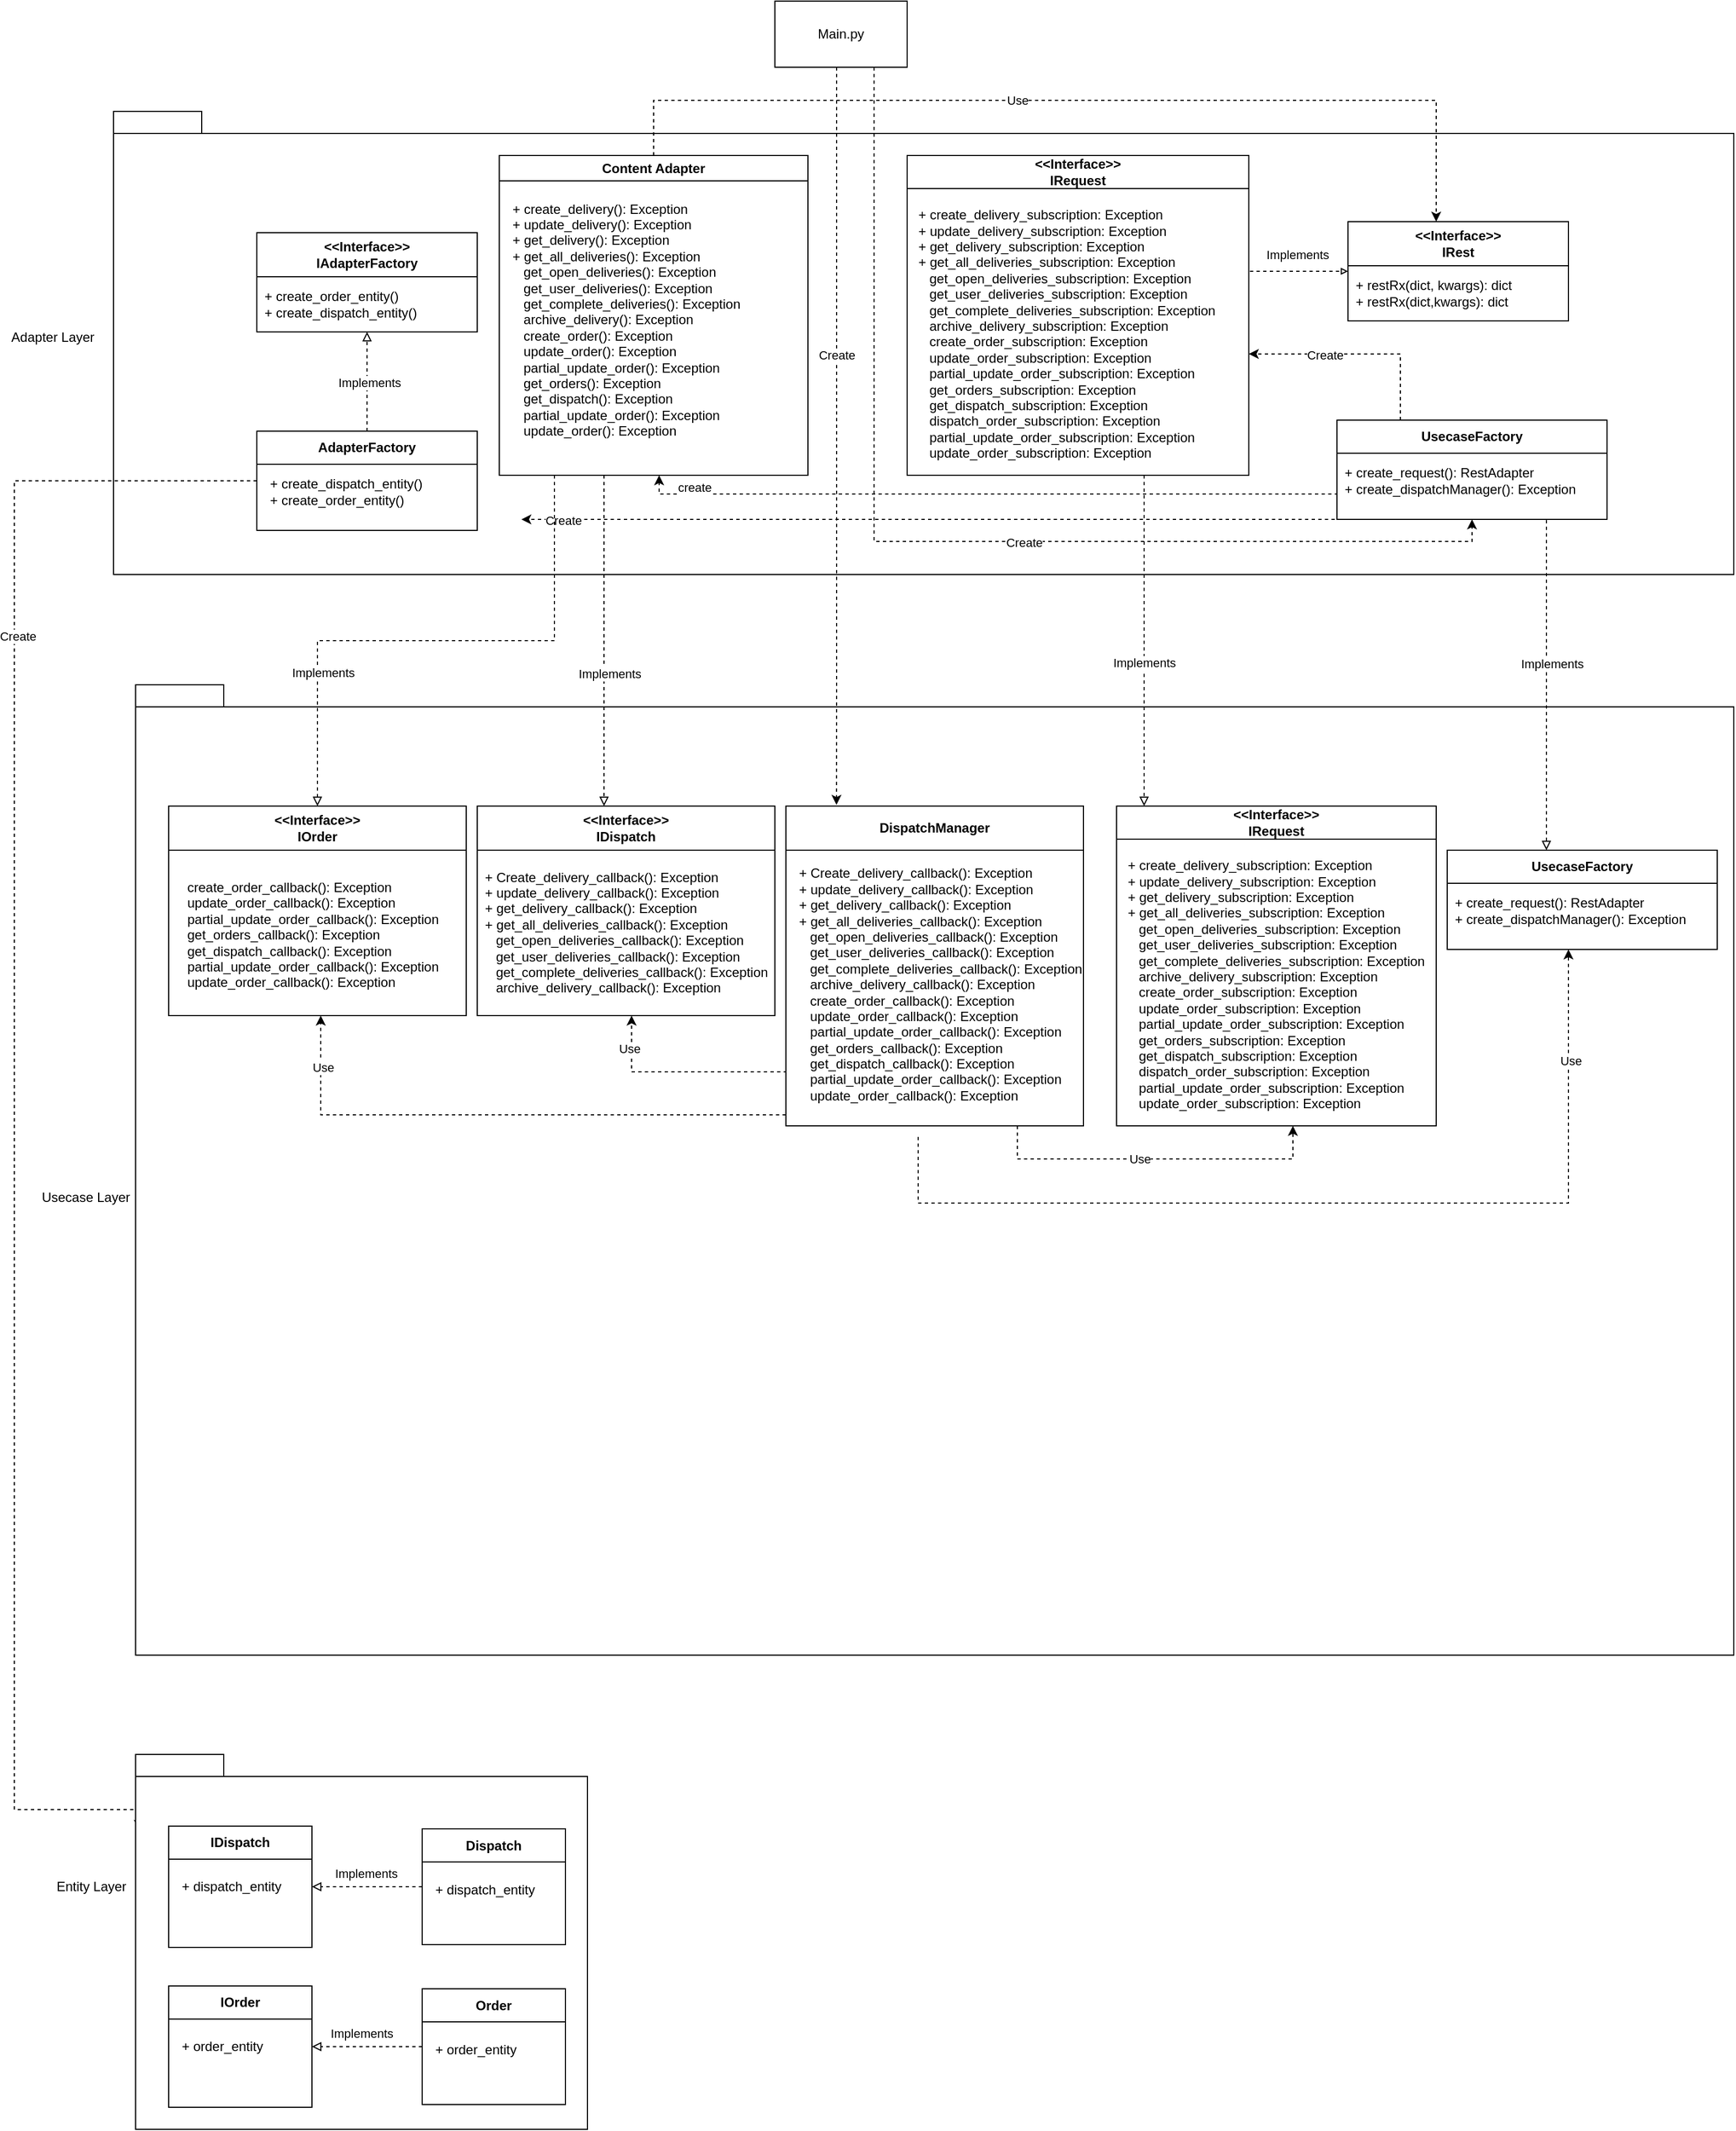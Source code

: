 <mxfile version="24.7.5">
  <diagram name="Page-1" id="4KZJ9ozn9lXyR2gkDZFs">
    <mxGraphModel dx="794" dy="386" grid="1" gridSize="10" guides="1" tooltips="1" connect="1" arrows="1" fold="1" page="1" pageScale="1" pageWidth="850" pageHeight="1100" math="0" shadow="0">
      <root>
        <mxCell id="0" />
        <mxCell id="1" parent="0" />
        <mxCell id="9xcHes1UZk4AMDX8wHXI-2" value="Main.py" style="rounded=0;whiteSpace=wrap;html=1;" parent="1" vertex="1">
          <mxGeometry x="720" y="20" width="120" height="60" as="geometry" />
        </mxCell>
        <mxCell id="9xcHes1UZk4AMDX8wHXI-4" value="" style="rounded=0;whiteSpace=wrap;html=1;" parent="1" vertex="1">
          <mxGeometry x="120" y="140" width="1470" height="400" as="geometry" />
        </mxCell>
        <mxCell id="9xcHes1UZk4AMDX8wHXI-5" value="" style="rounded=0;whiteSpace=wrap;html=1;" parent="1" vertex="1">
          <mxGeometry x="120" y="120" width="80" height="20" as="geometry" />
        </mxCell>
        <mxCell id="9xcHes1UZk4AMDX8wHXI-7" value="Adapter Layer" style="text;html=1;align=center;verticalAlign=middle;whiteSpace=wrap;rounded=0;" parent="1" vertex="1">
          <mxGeometry x="20" y="310" width="90" height="30" as="geometry" />
        </mxCell>
        <mxCell id="9xcHes1UZk4AMDX8wHXI-29" style="edgeStyle=orthogonalEdgeStyle;rounded=0;orthogonalLoop=1;jettySize=auto;html=1;strokeColor=none;" parent="1" source="9xcHes1UZk4AMDX8wHXI-8" target="9xcHes1UZk4AMDX8wHXI-4" edge="1">
          <mxGeometry relative="1" as="geometry" />
        </mxCell>
        <mxCell id="9xcHes1UZk4AMDX8wHXI-8" value="Content Adapter" style="swimlane;whiteSpace=wrap;html=1;" parent="1" vertex="1">
          <mxGeometry x="470" y="160" width="280" height="290" as="geometry">
            <mxRectangle x="420" y="170" width="130" height="30" as="alternateBounds" />
          </mxGeometry>
        </mxCell>
        <mxCell id="9xcHes1UZk4AMDX8wHXI-9" value="&lt;div align=&quot;left&quot;&gt;+ create_delivery(): Exception&lt;/div&gt;&lt;div align=&quot;left&quot;&gt;+ update_delivery(): Exception&lt;div align=&quot;left&quot;&gt;+ get_delivery(): Exception&lt;/div&gt;&lt;div align=&quot;left&quot;&gt;+ get_all_deliveries(): Exception&lt;/div&gt;&lt;/div&gt;&lt;div align=&quot;left&quot;&gt;&amp;nbsp;&amp;nbsp; get_open_deliveries(): Exception&lt;/div&gt;&lt;div align=&quot;left&quot;&gt;&amp;nbsp;&amp;nbsp; get_user_deliveries(): Exception&lt;/div&gt;&lt;div align=&quot;left&quot;&gt;&amp;nbsp;&amp;nbsp; get_complete_deliveries(): Exception&lt;/div&gt;&lt;div align=&quot;left&quot;&gt;&amp;nbsp;&amp;nbsp; archive_delivery(): Exception&lt;/div&gt;&lt;div align=&quot;left&quot;&gt;&amp;nbsp;&amp;nbsp; create_order(): Exception&lt;/div&gt;&lt;div align=&quot;left&quot;&gt;&amp;nbsp;&amp;nbsp; update_order(): Exception&lt;/div&gt;&lt;div align=&quot;left&quot;&gt;&amp;nbsp;&amp;nbsp; partial_update_order(): Exception&lt;/div&gt;&lt;div align=&quot;left&quot;&gt;&amp;nbsp;&amp;nbsp; get_orders(): Exception&lt;/div&gt;&lt;div align=&quot;left&quot;&gt;&amp;nbsp;&amp;nbsp; get_dispatch(): Exception&lt;/div&gt;&lt;div align=&quot;left&quot;&gt;&amp;nbsp;&amp;nbsp; partial_update_order(): Exception&lt;/div&gt;&lt;div align=&quot;left&quot;&gt;&amp;nbsp;&amp;nbsp; update_order(): Exception&lt;br&gt;&lt;/div&gt;&lt;div align=&quot;left&quot;&gt;&lt;br&gt;&lt;/div&gt;&lt;div align=&quot;left&quot;&gt;&lt;br&gt;&lt;/div&gt;&lt;div align=&quot;left&quot;&gt;&lt;br&gt;&lt;/div&gt;&lt;div align=&quot;left&quot;&gt;&lt;br&gt;&lt;/div&gt;&lt;div align=&quot;left&quot;&gt;&lt;br&gt;&lt;/div&gt;" style="text;html=1;align=left;verticalAlign=middle;whiteSpace=wrap;rounded=0;" parent="9xcHes1UZk4AMDX8wHXI-8" vertex="1">
          <mxGeometry x="10" y="80" width="270" height="210" as="geometry" />
        </mxCell>
        <mxCell id="9xcHes1UZk4AMDX8wHXI-205" style="edgeStyle=orthogonalEdgeStyle;rounded=0;orthogonalLoop=1;jettySize=auto;html=1;entryX=0;entryY=0.5;entryDx=0;entryDy=0;dashed=1;endArrow=block;endFill=0;endSize=4;startSize=0;" parent="1" target="9xcHes1UZk4AMDX8wHXI-19" edge="1">
          <mxGeometry relative="1" as="geometry">
            <mxPoint x="1150" y="270" as="sourcePoint" />
            <Array as="points">
              <mxPoint x="1170" y="265" />
              <mxPoint x="1170" y="265" />
            </Array>
          </mxGeometry>
        </mxCell>
        <mxCell id="9xcHes1UZk4AMDX8wHXI-209" value="Implements" style="edgeLabel;html=1;align=center;verticalAlign=middle;resizable=0;points=[];" parent="9xcHes1UZk4AMDX8wHXI-205" vertex="1" connectable="0">
          <mxGeometry x="-0.362" relative="1" as="geometry">
            <mxPoint x="18" y="-15" as="offset" />
          </mxGeometry>
        </mxCell>
        <mxCell id="9xcHes1UZk4AMDX8wHXI-16" value="&lt;div&gt;&amp;lt;&amp;lt;Interface&amp;gt;&amp;gt;&lt;/div&gt;&lt;div&gt;IRequest&lt;br&gt;&lt;/div&gt;" style="swimlane;whiteSpace=wrap;html=1;startSize=30;" parent="1" vertex="1">
          <mxGeometry x="840" y="160" width="310" height="290" as="geometry" />
        </mxCell>
        <mxCell id="9xcHes1UZk4AMDX8wHXI-17" value="&lt;div align=&quot;left&quot;&gt;+ create_delivery_subscription: Exception&lt;/div&gt;&lt;div align=&quot;left&quot;&gt;+ update_delivery_subscription: Exception&lt;/div&gt;&lt;div align=&quot;left&quot;&gt;&lt;div align=&quot;left&quot;&gt;+ get_delivery_subscription: Exception&lt;/div&gt;&lt;div align=&quot;left&quot;&gt;&lt;div align=&quot;left&quot;&gt;+ get_all_deliveries_subscription: Exception&lt;/div&gt;&lt;/div&gt;&lt;/div&gt;&lt;div align=&quot;left&quot;&gt;&amp;nbsp;&amp;nbsp; get_open_deliveries_subscription: Exception&lt;/div&gt;&lt;div align=&quot;left&quot;&gt;&amp;nbsp;&amp;nbsp; get_user_deliveries_subscription: Exception&lt;/div&gt;&lt;div align=&quot;left&quot;&gt;&amp;nbsp;&amp;nbsp; get_complete_deliveries_subscription: Exception&lt;/div&gt;&lt;div align=&quot;left&quot;&gt;&amp;nbsp;&amp;nbsp; archive_delivery_subscription: Exception&lt;/div&gt;&lt;div align=&quot;left&quot;&gt;&amp;nbsp;&amp;nbsp; create_order_subscription: Exception&lt;/div&gt;&lt;div align=&quot;left&quot;&gt;&amp;nbsp;&amp;nbsp; update_order_subscription: Exception&lt;/div&gt;&lt;div align=&quot;left&quot;&gt;&amp;nbsp;&amp;nbsp; partial_update_order_subscription: Exception&lt;/div&gt;&lt;div align=&quot;left&quot;&gt;&amp;nbsp;&amp;nbsp; get_orders_subscription: Exception&lt;/div&gt;&lt;div align=&quot;left&quot;&gt;&amp;nbsp;&amp;nbsp; get_dispatch_subscription: Exception&lt;/div&gt;&lt;div align=&quot;left&quot;&gt;&amp;nbsp;&amp;nbsp; dispatch_order_subscription: Exception&lt;/div&gt;&lt;div align=&quot;left&quot;&gt;&amp;nbsp;&amp;nbsp; partial_update_order_subscription: Exception&lt;/div&gt;&lt;div align=&quot;left&quot;&gt;&amp;nbsp;&amp;nbsp; update_order_subscription: Exception&lt;br&gt;&lt;/div&gt;&lt;div align=&quot;left&quot;&gt;&lt;br&gt;&lt;/div&gt;&lt;div align=&quot;left&quot;&gt;&lt;br&gt;&lt;/div&gt;&lt;div align=&quot;left&quot;&gt;&lt;br&gt;&lt;/div&gt;&lt;div align=&quot;left&quot;&gt;&lt;br&gt;&lt;/div&gt;&lt;div align=&quot;left&quot;&gt;&lt;br&gt;&lt;br&gt;&lt;/div&gt;" style="text;html=1;align=center;verticalAlign=middle;whiteSpace=wrap;rounded=0;" parent="9xcHes1UZk4AMDX8wHXI-16" vertex="1">
          <mxGeometry x="-20" y="190" width="330" height="30" as="geometry" />
        </mxCell>
        <mxCell id="9xcHes1UZk4AMDX8wHXI-19" value="&lt;div&gt;&amp;lt;&amp;lt;Interface&amp;gt;&amp;gt;&lt;/div&gt;&lt;div&gt;IRest&lt;br&gt;&lt;/div&gt;" style="swimlane;whiteSpace=wrap;html=1;startSize=40;" parent="1" vertex="1">
          <mxGeometry x="1240" y="220" width="200" height="90" as="geometry" />
        </mxCell>
        <mxCell id="9xcHes1UZk4AMDX8wHXI-22" value="&lt;div align=&quot;left&quot;&gt;+ restRx(dict, kwargs): dict&lt;/div&gt;&lt;div align=&quot;left&quot;&gt;+ restRx(dict,kwargs): dict&lt;br&gt;&lt;/div&gt;" style="text;html=1;align=left;verticalAlign=middle;whiteSpace=wrap;rounded=0;" parent="9xcHes1UZk4AMDX8wHXI-19" vertex="1">
          <mxGeometry x="5" y="50" width="180" height="30" as="geometry" />
        </mxCell>
        <mxCell id="9xcHes1UZk4AMDX8wHXI-30" style="edgeStyle=orthogonalEdgeStyle;rounded=0;orthogonalLoop=1;jettySize=auto;html=1;entryX=0.4;entryY=0;entryDx=0;entryDy=0;entryPerimeter=0;exitX=0.5;exitY=0;exitDx=0;exitDy=0;dashed=1;" parent="1" source="9xcHes1UZk4AMDX8wHXI-8" target="9xcHes1UZk4AMDX8wHXI-19" edge="1">
          <mxGeometry relative="1" as="geometry">
            <Array as="points">
              <mxPoint x="610" y="110" />
              <mxPoint x="1320" y="110" />
            </Array>
          </mxGeometry>
        </mxCell>
        <mxCell id="9xcHes1UZk4AMDX8wHXI-33" value="Use" style="edgeLabel;html=1;align=center;verticalAlign=middle;resizable=0;points=[];" parent="9xcHes1UZk4AMDX8wHXI-30" vertex="1" connectable="0">
          <mxGeometry x="0.067" y="2" relative="1" as="geometry">
            <mxPoint x="-84" y="2" as="offset" />
          </mxGeometry>
        </mxCell>
        <mxCell id="9xcHes1UZk4AMDX8wHXI-51" style="edgeStyle=orthogonalEdgeStyle;rounded=0;orthogonalLoop=1;jettySize=auto;html=1;dashed=1;" parent="1" target="9xcHes1UZk4AMDX8wHXI-9" edge="1">
          <mxGeometry relative="1" as="geometry">
            <mxPoint x="1230" y="460" as="sourcePoint" />
            <mxPoint x="560" y="450.26" as="targetPoint" />
            <Array as="points">
              <mxPoint x="1230" y="467" />
              <mxPoint x="615" y="467" />
            </Array>
          </mxGeometry>
        </mxCell>
        <mxCell id="9xcHes1UZk4AMDX8wHXI-53" value="create" style="edgeLabel;html=1;align=center;verticalAlign=middle;resizable=0;points=[];" parent="9xcHes1UZk4AMDX8wHXI-51" vertex="1" connectable="0">
          <mxGeometry x="0.846" y="-5" relative="1" as="geometry">
            <mxPoint y="-1" as="offset" />
          </mxGeometry>
        </mxCell>
        <mxCell id="9xcHes1UZk4AMDX8wHXI-55" style="edgeStyle=orthogonalEdgeStyle;rounded=0;orthogonalLoop=1;jettySize=auto;html=1;dashed=1;" parent="1" edge="1">
          <mxGeometry relative="1" as="geometry">
            <mxPoint x="1150" y="340" as="targetPoint" />
            <mxPoint x="1287.5" y="400" as="sourcePoint" />
            <Array as="points">
              <mxPoint x="1288" y="340" />
            </Array>
          </mxGeometry>
        </mxCell>
        <mxCell id="9xcHes1UZk4AMDX8wHXI-195" value="Create" style="edgeLabel;html=1;align=center;verticalAlign=middle;resizable=0;points=[];" parent="9xcHes1UZk4AMDX8wHXI-55" vertex="1" connectable="0">
          <mxGeometry x="0.304" y="1" relative="1" as="geometry">
            <mxPoint as="offset" />
          </mxGeometry>
        </mxCell>
        <mxCell id="9xcHes1UZk4AMDX8wHXI-37" value="&lt;div&gt;UsecaseFactory&lt;br&gt;&lt;/div&gt;" style="swimlane;whiteSpace=wrap;html=1;startSize=30;" parent="1" vertex="1">
          <mxGeometry x="1230" y="400" width="245" height="90" as="geometry" />
        </mxCell>
        <mxCell id="9xcHes1UZk4AMDX8wHXI-38" value="&lt;div align=&quot;left&quot;&gt;+ create_request(): RestAdapter&lt;br&gt;&lt;/div&gt;&lt;div align=&quot;left&quot;&gt;+ create_dispatchManager(): Exception&lt;br&gt;&lt;/div&gt;" style="text;html=1;align=left;verticalAlign=middle;whiteSpace=wrap;rounded=0;" parent="9xcHes1UZk4AMDX8wHXI-37" vertex="1">
          <mxGeometry x="5" y="40" width="225" height="30" as="geometry" />
        </mxCell>
        <mxCell id="9xcHes1UZk4AMDX8wHXI-43" value="&lt;div&gt;&amp;lt;&amp;lt;Interface&amp;gt;&amp;gt;&lt;/div&gt;&lt;div&gt;IAdapterFactory&lt;br&gt;&lt;/div&gt;" style="swimlane;whiteSpace=wrap;html=1;startSize=40;" parent="1" vertex="1">
          <mxGeometry x="250" y="230" width="200" height="90" as="geometry" />
        </mxCell>
        <mxCell id="9xcHes1UZk4AMDX8wHXI-44" value="&lt;div align=&quot;left&quot;&gt;+ create_order_entity()&lt;br&gt;&lt;/div&gt;&lt;div align=&quot;left&quot;&gt;+ create_dispatch_entity()&lt;br&gt;&lt;/div&gt;" style="text;html=1;align=left;verticalAlign=middle;whiteSpace=wrap;rounded=0;" parent="9xcHes1UZk4AMDX8wHXI-43" vertex="1">
          <mxGeometry x="5" y="50" width="180" height="30" as="geometry" />
        </mxCell>
        <mxCell id="9xcHes1UZk4AMDX8wHXI-47" style="edgeStyle=orthogonalEdgeStyle;rounded=0;orthogonalLoop=1;jettySize=auto;html=1;entryX=0.5;entryY=1;entryDx=0;entryDy=0;dashed=1;endArrow=block;endFill=0;" parent="1" source="9xcHes1UZk4AMDX8wHXI-45" target="9xcHes1UZk4AMDX8wHXI-43" edge="1">
          <mxGeometry relative="1" as="geometry" />
        </mxCell>
        <mxCell id="9xcHes1UZk4AMDX8wHXI-48" value="Implements" style="edgeLabel;html=1;align=center;verticalAlign=middle;resizable=0;points=[];" parent="9xcHes1UZk4AMDX8wHXI-47" vertex="1" connectable="0">
          <mxGeometry x="-0.007" y="-2" relative="1" as="geometry">
            <mxPoint as="offset" />
          </mxGeometry>
        </mxCell>
        <mxCell id="-PNvxuVEAzfp6yEy6_G5-59" style="edgeStyle=orthogonalEdgeStyle;rounded=0;orthogonalLoop=1;jettySize=auto;html=1;entryX=0.007;entryY=0.151;entryDx=0;entryDy=0;entryPerimeter=0;dashed=1;" parent="1" source="9xcHes1UZk4AMDX8wHXI-45" target="9xcHes1UZk4AMDX8wHXI-166" edge="1">
          <mxGeometry relative="1" as="geometry">
            <mxPoint x="50" y="1662.857" as="targetPoint" />
            <Array as="points">
              <mxPoint x="30" y="455" />
              <mxPoint x="30" y="1660" />
            </Array>
          </mxGeometry>
        </mxCell>
        <mxCell id="-PNvxuVEAzfp6yEy6_G5-60" value="Create" style="edgeLabel;html=1;align=center;verticalAlign=middle;resizable=0;points=[];" parent="-PNvxuVEAzfp6yEy6_G5-59" vertex="1" connectable="0">
          <mxGeometry x="-0.536" y="3" relative="1" as="geometry">
            <mxPoint as="offset" />
          </mxGeometry>
        </mxCell>
        <mxCell id="9xcHes1UZk4AMDX8wHXI-45" value="&lt;div&gt;AdapterFactory&lt;br&gt;&lt;/div&gt;" style="swimlane;whiteSpace=wrap;html=1;startSize=30;" parent="1" vertex="1">
          <mxGeometry x="250" y="410" width="200" height="90" as="geometry" />
        </mxCell>
        <mxCell id="9xcHes1UZk4AMDX8wHXI-46" value="&lt;div align=&quot;left&quot;&gt;+ create_dispatch_entity()&lt;/div&gt;&lt;div align=&quot;left&quot;&gt;+ create_order_entity()&lt;br&gt;&lt;/div&gt;" style="text;html=1;align=left;verticalAlign=middle;whiteSpace=wrap;rounded=0;" parent="9xcHes1UZk4AMDX8wHXI-45" vertex="1">
          <mxGeometry x="10" y="40" width="180" height="30" as="geometry" />
        </mxCell>
        <mxCell id="9xcHes1UZk4AMDX8wHXI-58" value="" style="rounded=0;whiteSpace=wrap;html=1;" parent="1" vertex="1">
          <mxGeometry x="140" y="660" width="1450" height="860" as="geometry" />
        </mxCell>
        <mxCell id="9xcHes1UZk4AMDX8wHXI-59" value="" style="rounded=0;whiteSpace=wrap;html=1;" parent="1" vertex="1">
          <mxGeometry x="140" y="640" width="80" height="20" as="geometry" />
        </mxCell>
        <mxCell id="9xcHes1UZk4AMDX8wHXI-60" value="Usecase Layer" style="text;html=1;align=center;verticalAlign=middle;whiteSpace=wrap;rounded=0;" parent="1" vertex="1">
          <mxGeometry x="50" y="1090" width="90" height="30" as="geometry" />
        </mxCell>
        <mxCell id="9xcHes1UZk4AMDX8wHXI-61" value="&lt;div&gt;&amp;lt;&amp;lt;Interface&amp;gt;&amp;gt;&lt;/div&gt;&lt;div&gt;IDispatch&lt;br&gt;&lt;/div&gt;" style="swimlane;whiteSpace=wrap;html=1;startSize=40;" parent="1" vertex="1">
          <mxGeometry x="450" y="750" width="270" height="190" as="geometry" />
        </mxCell>
        <mxCell id="9xcHes1UZk4AMDX8wHXI-62" value="&lt;div align=&quot;left&quot;&gt;+ Create_delivery_callback(): Exception&lt;/div&gt;&lt;div align=&quot;left&quot;&gt;&lt;div align=&quot;left&quot;&gt;+ update_delivery_callback(): Exception&lt;/div&gt;&lt;div align=&quot;left&quot;&gt;&lt;div align=&quot;left&quot;&gt;+ get_delivery_callback(): Exception&lt;/div&gt;&lt;div align=&quot;left&quot;&gt;&lt;div align=&quot;left&quot;&gt;+ get_all_deliveries_callback(): Exception&lt;/div&gt;&lt;/div&gt;&lt;/div&gt;&lt;div align=&quot;left&quot;&gt;&amp;nbsp;&amp;nbsp; get_open_deliveries_callback(): Exception&lt;/div&gt;&lt;div align=&quot;left&quot;&gt;&amp;nbsp;&amp;nbsp; get_user_deliveries_callback(): Exception&lt;/div&gt;&lt;div align=&quot;left&quot;&gt;&amp;nbsp;&amp;nbsp; get_complete_deliveries_callback(): Exception&lt;/div&gt;&lt;div align=&quot;left&quot;&gt;&amp;nbsp;&amp;nbsp; archive_delivery_callback(): Exception&lt;/div&gt;&lt;div align=&quot;left&quot;&gt;&amp;nbsp;&amp;nbsp; &lt;br&gt;&lt;/div&gt;&lt;div align=&quot;left&quot;&gt;&lt;br&gt;&lt;/div&gt;&lt;div align=&quot;left&quot;&gt;&lt;br&gt;&lt;/div&gt;&lt;div align=&quot;left&quot;&gt;&lt;br&gt;&lt;/div&gt;&lt;div align=&quot;left&quot;&gt;&lt;br&gt;&lt;/div&gt;&lt;div align=&quot;left&quot;&gt;&lt;br&gt;&lt;br&gt;&lt;/div&gt;&lt;/div&gt;" style="text;html=1;align=left;verticalAlign=middle;whiteSpace=wrap;rounded=0;" parent="9xcHes1UZk4AMDX8wHXI-61" vertex="1">
          <mxGeometry x="5" y="150" width="265" height="30" as="geometry" />
        </mxCell>
        <mxCell id="9xcHes1UZk4AMDX8wHXI-150" value="&lt;div&gt;UsecaseFactory&lt;br&gt;&lt;/div&gt;" style="swimlane;whiteSpace=wrap;html=1;startSize=30;" parent="1" vertex="1">
          <mxGeometry x="1330" y="790" width="245" height="90" as="geometry" />
        </mxCell>
        <mxCell id="9xcHes1UZk4AMDX8wHXI-151" value="&lt;div align=&quot;left&quot;&gt;+ create_request(): RestAdapter&lt;br&gt;&lt;/div&gt;&lt;div align=&quot;left&quot;&gt;+ create_dispatchManager(): Exception&lt;br&gt;&lt;/div&gt;" style="text;html=1;align=left;verticalAlign=middle;whiteSpace=wrap;rounded=0;" parent="9xcHes1UZk4AMDX8wHXI-150" vertex="1">
          <mxGeometry x="5" y="40" width="225" height="30" as="geometry" />
        </mxCell>
        <mxCell id="9xcHes1UZk4AMDX8wHXI-166" value="" style="rounded=0;whiteSpace=wrap;html=1;" parent="1" vertex="1">
          <mxGeometry x="140" y="1630" width="410" height="320" as="geometry" />
        </mxCell>
        <mxCell id="9xcHes1UZk4AMDX8wHXI-167" value="" style="rounded=0;whiteSpace=wrap;html=1;" parent="1" vertex="1">
          <mxGeometry x="140" y="1610" width="80" height="20" as="geometry" />
        </mxCell>
        <mxCell id="9xcHes1UZk4AMDX8wHXI-168" value="Entity Layer" style="text;html=1;align=center;verticalAlign=middle;whiteSpace=wrap;rounded=0;" parent="1" vertex="1">
          <mxGeometry x="50" y="1715" width="100" height="30" as="geometry" />
        </mxCell>
        <mxCell id="9xcHes1UZk4AMDX8wHXI-169" value="IDispatch" style="swimlane;whiteSpace=wrap;html=1;startSize=30;" parent="1" vertex="1">
          <mxGeometry x="170" y="1675" width="130" height="110" as="geometry" />
        </mxCell>
        <mxCell id="9xcHes1UZk4AMDX8wHXI-170" value="+ dispatch_entity" style="text;html=1;align=left;verticalAlign=middle;whiteSpace=wrap;rounded=0;" parent="9xcHes1UZk4AMDX8wHXI-169" vertex="1">
          <mxGeometry x="10" y="40" width="110" height="30" as="geometry" />
        </mxCell>
        <mxCell id="9xcHes1UZk4AMDX8wHXI-175" style="edgeStyle=orthogonalEdgeStyle;rounded=0;orthogonalLoop=1;jettySize=auto;html=1;entryX=1;entryY=0.5;entryDx=0;entryDy=0;dashed=1;endArrow=block;endFill=0;" parent="1" source="9xcHes1UZk4AMDX8wHXI-171" target="9xcHes1UZk4AMDX8wHXI-169" edge="1">
          <mxGeometry relative="1" as="geometry" />
        </mxCell>
        <mxCell id="9xcHes1UZk4AMDX8wHXI-182" value="Implements" style="edgeLabel;html=1;align=center;verticalAlign=middle;resizable=0;points=[];" parent="9xcHes1UZk4AMDX8wHXI-175" vertex="1" connectable="0">
          <mxGeometry x="0.326" y="4" relative="1" as="geometry">
            <mxPoint x="15" y="-16" as="offset" />
          </mxGeometry>
        </mxCell>
        <mxCell id="9xcHes1UZk4AMDX8wHXI-171" value="Dispatch" style="swimlane;whiteSpace=wrap;html=1;startSize=30;" parent="1" vertex="1">
          <mxGeometry x="400" y="1677.5" width="130" height="105" as="geometry" />
        </mxCell>
        <mxCell id="9xcHes1UZk4AMDX8wHXI-172" value="+ dispatch_entity" style="text;html=1;align=left;verticalAlign=middle;whiteSpace=wrap;rounded=0;" parent="9xcHes1UZk4AMDX8wHXI-171" vertex="1">
          <mxGeometry x="10" y="40" width="170" height="30" as="geometry" />
        </mxCell>
        <mxCell id="9xcHes1UZk4AMDX8wHXI-186" style="edgeStyle=orthogonalEdgeStyle;rounded=0;orthogonalLoop=1;jettySize=auto;html=1;dashed=1;endArrow=classic;endFill=1;entryX=0.17;entryY=-0.004;entryDx=0;entryDy=0;entryPerimeter=0;" parent="1" source="9xcHes1UZk4AMDX8wHXI-2" target="-PNvxuVEAzfp6yEy6_G5-14" edge="1">
          <mxGeometry relative="1" as="geometry">
            <mxPoint x="795" y="870" as="targetPoint" />
            <Array as="points">
              <mxPoint x="776" y="640" />
              <mxPoint x="776" y="640" />
            </Array>
          </mxGeometry>
        </mxCell>
        <mxCell id="9xcHes1UZk4AMDX8wHXI-187" value="Create" style="edgeLabel;html=1;align=center;verticalAlign=middle;resizable=0;points=[];" parent="9xcHes1UZk4AMDX8wHXI-186" vertex="1" connectable="0">
          <mxGeometry x="-0.22" relative="1" as="geometry">
            <mxPoint as="offset" />
          </mxGeometry>
        </mxCell>
        <mxCell id="9xcHes1UZk4AMDX8wHXI-188" style="edgeStyle=orthogonalEdgeStyle;rounded=0;orthogonalLoop=1;jettySize=auto;html=1;entryX=0.5;entryY=1;entryDx=0;entryDy=0;exitX=0.75;exitY=1;exitDx=0;exitDy=0;dashed=1;" parent="1" source="9xcHes1UZk4AMDX8wHXI-2" target="9xcHes1UZk4AMDX8wHXI-37" edge="1">
          <mxGeometry relative="1" as="geometry" />
        </mxCell>
        <mxCell id="9xcHes1UZk4AMDX8wHXI-189" value="Create" style="edgeLabel;html=1;align=center;verticalAlign=middle;resizable=0;points=[];" parent="9xcHes1UZk4AMDX8wHXI-188" vertex="1" connectable="0">
          <mxGeometry x="0.117" y="-1" relative="1" as="geometry">
            <mxPoint x="11" as="offset" />
          </mxGeometry>
        </mxCell>
        <mxCell id="9xcHes1UZk4AMDX8wHXI-199" style="edgeStyle=orthogonalEdgeStyle;rounded=0;orthogonalLoop=1;jettySize=auto;html=1;dashed=1;endArrow=block;endFill=0;" parent="1" source="9xcHes1UZk4AMDX8wHXI-16" edge="1">
          <mxGeometry relative="1" as="geometry">
            <Array as="points">
              <mxPoint x="1055" y="460" />
              <mxPoint x="1055" y="460" />
            </Array>
            <mxPoint x="1055" y="750" as="targetPoint" />
          </mxGeometry>
        </mxCell>
        <mxCell id="9xcHes1UZk4AMDX8wHXI-200" value="Implements" style="edgeLabel;html=1;align=center;verticalAlign=middle;resizable=0;points=[];" parent="9xcHes1UZk4AMDX8wHXI-199" vertex="1" connectable="0">
          <mxGeometry x="0.25" relative="1" as="geometry">
            <mxPoint y="-18" as="offset" />
          </mxGeometry>
        </mxCell>
        <mxCell id="9xcHes1UZk4AMDX8wHXI-202" style="edgeStyle=orthogonalEdgeStyle;rounded=0;orthogonalLoop=1;jettySize=auto;html=1;dashed=1;endArrow=block;endFill=0;" parent="1" target="9xcHes1UZk4AMDX8wHXI-150" edge="1">
          <mxGeometry relative="1" as="geometry">
            <mxPoint x="1360.577" y="490" as="sourcePoint" />
            <mxPoint x="1360" y="790" as="targetPoint" />
            <Array as="points">
              <mxPoint x="1420" y="490" />
            </Array>
          </mxGeometry>
        </mxCell>
        <mxCell id="9xcHes1UZk4AMDX8wHXI-203" value="Implements" style="edgeLabel;html=1;align=center;verticalAlign=middle;resizable=0;points=[];" parent="9xcHes1UZk4AMDX8wHXI-202" vertex="1" connectable="0">
          <mxGeometry x="-0.237" y="1" relative="1" as="geometry">
            <mxPoint x="4" y="53" as="offset" />
          </mxGeometry>
        </mxCell>
        <mxCell id="-PNvxuVEAzfp6yEy6_G5-72" style="edgeStyle=orthogonalEdgeStyle;rounded=0;orthogonalLoop=1;jettySize=auto;html=1;dashed=1;" parent="1" edge="1">
          <mxGeometry relative="1" as="geometry">
            <mxPoint x="730" y="1030" as="sourcePoint" />
            <mxPoint x="308" y="940" as="targetPoint" />
            <Array as="points">
              <mxPoint x="308" y="1030" />
            </Array>
          </mxGeometry>
        </mxCell>
        <mxCell id="-PNvxuVEAzfp6yEy6_G5-77" value="Use" style="edgeLabel;html=1;align=center;verticalAlign=middle;resizable=0;points=[];" parent="-PNvxuVEAzfp6yEy6_G5-72" vertex="1" connectable="0">
          <mxGeometry x="0.816" y="-2" relative="1" as="geometry">
            <mxPoint as="offset" />
          </mxGeometry>
        </mxCell>
        <mxCell id="-PNvxuVEAzfp6yEy6_G5-14" value="&lt;div&gt;DispatchManager&lt;br&gt;&lt;/div&gt;" style="swimlane;whiteSpace=wrap;html=1;startSize=40;" parent="1" vertex="1">
          <mxGeometry x="730" y="750" width="270" height="290" as="geometry" />
        </mxCell>
        <mxCell id="-PNvxuVEAzfp6yEy6_G5-15" value="&lt;div align=&quot;left&quot;&gt;+ Create_delivery_callback(): Exception&lt;/div&gt;&lt;div align=&quot;left&quot;&gt;&lt;div align=&quot;left&quot;&gt;+ update_delivery_callback(): Exception&lt;/div&gt;&lt;div align=&quot;left&quot;&gt;+ get_delivery_callback(): Exception&lt;/div&gt;&lt;div align=&quot;left&quot;&gt;+ get_all_deliveries_callback(): Exception&lt;/div&gt;&lt;div align=&quot;left&quot;&gt;&amp;nbsp;&amp;nbsp; get_open_deliveries_callback(): Exception&lt;/div&gt;&lt;div align=&quot;left&quot;&gt;&amp;nbsp;&amp;nbsp; get_user_deliveries_callback(): Exception&lt;/div&gt;&lt;div align=&quot;left&quot;&gt;&amp;nbsp;&amp;nbsp; get_complete_deliveries_callback(): Exception&lt;/div&gt;&lt;div align=&quot;left&quot;&gt;&amp;nbsp;&amp;nbsp; archive_delivery_callback(): Exception&lt;/div&gt;&lt;div align=&quot;left&quot;&gt;&amp;nbsp;&amp;nbsp; create_order_callback(): Exception&lt;/div&gt;&lt;div align=&quot;left&quot;&gt;&amp;nbsp;&amp;nbsp; update_order_callback(): Exception&lt;/div&gt;&lt;div align=&quot;left&quot;&gt;&amp;nbsp;&amp;nbsp; partial_update_order_callback(): Exception&lt;/div&gt;&lt;div align=&quot;left&quot;&gt;&amp;nbsp;&amp;nbsp; get_orders_callback(): Exception&lt;/div&gt;&lt;div align=&quot;left&quot;&gt;&amp;nbsp;&amp;nbsp; get_dispatch_callback(): Exception&lt;/div&gt;&lt;div align=&quot;left&quot;&gt;&amp;nbsp;&amp;nbsp; partial_update_order_callback(): Exception&lt;/div&gt;&lt;div align=&quot;left&quot;&gt;&amp;nbsp;&amp;nbsp; update_order_callback(): Exception&lt;br&gt;&lt;/div&gt;&lt;div align=&quot;left&quot;&gt;&lt;br&gt;&lt;/div&gt;&lt;div align=&quot;left&quot;&gt;&lt;br&gt;&lt;/div&gt;&lt;div align=&quot;left&quot;&gt;&lt;br&gt;&lt;/div&gt;&lt;div align=&quot;left&quot;&gt;&lt;br&gt;&lt;/div&gt;&lt;div align=&quot;left&quot;&gt;&lt;br&gt;&lt;br&gt;&lt;/div&gt;&lt;/div&gt;" style="text;html=1;align=left;verticalAlign=middle;whiteSpace=wrap;rounded=0;" parent="-PNvxuVEAzfp6yEy6_G5-14" vertex="1">
          <mxGeometry x="10" y="190" width="265" height="30" as="geometry" />
        </mxCell>
        <mxCell id="-PNvxuVEAzfp6yEy6_G5-26" value="&lt;div&gt;&amp;lt;&amp;lt;Interface&amp;gt;&amp;gt;&lt;/div&gt;&lt;div&gt;IRequest&lt;br&gt;&lt;/div&gt;" style="swimlane;whiteSpace=wrap;html=1;startSize=30;" parent="1" vertex="1">
          <mxGeometry x="1030" y="750" width="290" height="290" as="geometry" />
        </mxCell>
        <mxCell id="-PNvxuVEAzfp6yEy6_G5-27" value="&lt;div align=&quot;left&quot;&gt;+ create_delivery_subscription: Exception&lt;/div&gt;&lt;div align=&quot;left&quot;&gt;+ update_delivery_subscription: Exception&lt;/div&gt;&lt;div align=&quot;left&quot;&gt;&lt;div align=&quot;left&quot;&gt;+ get_delivery_subscription: Exception&lt;/div&gt;&lt;div align=&quot;left&quot;&gt;&lt;div align=&quot;left&quot;&gt;+ get_all_deliveries_subscription: Exception&lt;/div&gt;&lt;/div&gt;&lt;/div&gt;&lt;div align=&quot;left&quot;&gt;&amp;nbsp;&amp;nbsp; get_open_deliveries_subscription: Exception&lt;/div&gt;&lt;div align=&quot;left&quot;&gt;&amp;nbsp;&amp;nbsp; get_user_deliveries_subscription: Exception&lt;/div&gt;&lt;div align=&quot;left&quot;&gt;&amp;nbsp;&amp;nbsp; get_complete_deliveries_subscription: Exception&lt;/div&gt;&lt;div align=&quot;left&quot;&gt;&amp;nbsp;&amp;nbsp; archive_delivery_subscription: Exception&lt;/div&gt;&lt;div align=&quot;left&quot;&gt;&amp;nbsp;&amp;nbsp; create_order_subscription: Exception&lt;/div&gt;&lt;div align=&quot;left&quot;&gt;&amp;nbsp;&amp;nbsp; update_order_subscription: Exception&lt;/div&gt;&lt;div align=&quot;left&quot;&gt;&amp;nbsp;&amp;nbsp; partial_update_order_subscription: Exception&lt;/div&gt;&lt;div align=&quot;left&quot;&gt;&amp;nbsp;&amp;nbsp; get_orders_subscription: Exception&lt;/div&gt;&lt;div align=&quot;left&quot;&gt;&amp;nbsp;&amp;nbsp; get_dispatch_subscription: Exception&lt;/div&gt;&lt;div align=&quot;left&quot;&gt;&amp;nbsp;&amp;nbsp; dispatch_order_subscription: Exception&lt;/div&gt;&lt;div align=&quot;left&quot;&gt;&amp;nbsp;&amp;nbsp; partial_update_order_subscription: Exception&lt;/div&gt;&lt;div align=&quot;left&quot;&gt;&amp;nbsp;&amp;nbsp; update_order_subscription: Exception&lt;br&gt;&lt;/div&gt;&lt;div align=&quot;left&quot;&gt;&lt;br&gt;&lt;/div&gt;&lt;div align=&quot;left&quot;&gt;&lt;br&gt;&lt;/div&gt;&lt;div align=&quot;left&quot;&gt;&lt;br&gt;&lt;/div&gt;&lt;div align=&quot;left&quot;&gt;&lt;br&gt;&lt;/div&gt;&lt;div align=&quot;left&quot;&gt;&lt;br&gt;&lt;br&gt;&lt;/div&gt;" style="text;html=1;align=center;verticalAlign=middle;whiteSpace=wrap;rounded=0;" parent="-PNvxuVEAzfp6yEy6_G5-26" vertex="1">
          <mxGeometry x="-20" y="190" width="330" height="30" as="geometry" />
        </mxCell>
        <mxCell id="-PNvxuVEAzfp6yEy6_G5-29" style="edgeStyle=orthogonalEdgeStyle;rounded=0;orthogonalLoop=1;jettySize=auto;html=1;dashed=1;" parent="1" edge="1">
          <mxGeometry relative="1" as="geometry">
            <mxPoint x="850" y="1050" as="sourcePoint" />
            <mxPoint x="1440" y="880" as="targetPoint" />
            <Array as="points">
              <mxPoint x="850" y="1110" />
              <mxPoint x="1440" y="1110" />
            </Array>
          </mxGeometry>
        </mxCell>
        <mxCell id="-PNvxuVEAzfp6yEy6_G5-30" value="Use" style="edgeLabel;html=1;align=center;verticalAlign=middle;resizable=0;points=[];" parent="-PNvxuVEAzfp6yEy6_G5-29" vertex="1" connectable="0">
          <mxGeometry x="0.77" y="-2" relative="1" as="geometry">
            <mxPoint as="offset" />
          </mxGeometry>
        </mxCell>
        <mxCell id="-PNvxuVEAzfp6yEy6_G5-32" style="edgeStyle=orthogonalEdgeStyle;rounded=0;orthogonalLoop=1;jettySize=auto;html=1;entryX=1;entryY=0.75;entryDx=0;entryDy=0;dashed=1;" parent="1" edge="1">
          <mxGeometry relative="1" as="geometry">
            <mxPoint x="1270" y="490" as="sourcePoint" />
            <mxPoint x="490" y="490.03" as="targetPoint" />
            <Array as="points">
              <mxPoint x="930" y="490" />
              <mxPoint x="930" y="490" />
            </Array>
          </mxGeometry>
        </mxCell>
        <mxCell id="-PNvxuVEAzfp6yEy6_G5-35" value="Create" style="edgeLabel;html=1;align=center;verticalAlign=middle;resizable=0;points=[];" parent="-PNvxuVEAzfp6yEy6_G5-32" vertex="1" connectable="0">
          <mxGeometry x="0.903" y="1" relative="1" as="geometry">
            <mxPoint as="offset" />
          </mxGeometry>
        </mxCell>
        <mxCell id="-PNvxuVEAzfp6yEy6_G5-50" value="&lt;div&gt;&amp;lt;&amp;lt;Interface&amp;gt;&amp;gt;&lt;/div&gt;&lt;div&gt;IOrder&lt;br&gt;&lt;/div&gt;" style="swimlane;whiteSpace=wrap;html=1;startSize=40;" parent="1" vertex="1">
          <mxGeometry x="170" y="750" width="270" height="190" as="geometry" />
        </mxCell>
        <mxCell id="-PNvxuVEAzfp6yEy6_G5-51" value="&lt;div align=&quot;left&quot;&gt;&lt;div align=&quot;left&quot;&gt;&amp;nbsp;&amp;nbsp; create_order_callback(): Exception&lt;/div&gt;&lt;div align=&quot;left&quot;&gt;&amp;nbsp;&amp;nbsp; update_order_callback(): Exception&lt;/div&gt;&lt;div align=&quot;left&quot;&gt;&amp;nbsp;&amp;nbsp; partial_update_order_callback(): Exception&lt;/div&gt;&lt;div align=&quot;left&quot;&gt;&amp;nbsp;&amp;nbsp; get_orders_callback(): Exception&lt;/div&gt;&lt;div align=&quot;left&quot;&gt;&amp;nbsp;&amp;nbsp; get_dispatch_callback(): Exception&lt;/div&gt;&lt;div align=&quot;left&quot;&gt;&amp;nbsp;&amp;nbsp; partial_update_order_callback(): Exception&lt;/div&gt;&lt;div align=&quot;left&quot;&gt;&amp;nbsp;&amp;nbsp; update_order_callback(): Exception&lt;br&gt;&lt;/div&gt;&lt;div align=&quot;left&quot;&gt;&lt;br&gt;&lt;/div&gt;&lt;div align=&quot;left&quot;&gt;&lt;br&gt;&lt;/div&gt;&lt;div align=&quot;left&quot;&gt;&lt;br&gt;&lt;/div&gt;&lt;div align=&quot;left&quot;&gt;&lt;br&gt;&lt;/div&gt;&lt;div align=&quot;left&quot;&gt;&lt;br&gt;&lt;br&gt;&lt;/div&gt;&lt;/div&gt;" style="text;html=1;align=left;verticalAlign=middle;whiteSpace=wrap;rounded=0;" parent="-PNvxuVEAzfp6yEy6_G5-50" vertex="1">
          <mxGeometry x="5" y="140" width="265" height="40" as="geometry" />
        </mxCell>
        <mxCell id="-PNvxuVEAzfp6yEy6_G5-54" style="edgeStyle=orthogonalEdgeStyle;rounded=0;orthogonalLoop=1;jettySize=auto;html=1;endArrow=block;endFill=0;dashed=1;" parent="1" source="9xcHes1UZk4AMDX8wHXI-9" target="9xcHes1UZk4AMDX8wHXI-61" edge="1">
          <mxGeometry relative="1" as="geometry">
            <Array as="points">
              <mxPoint x="565" y="550" />
              <mxPoint x="565" y="550" />
            </Array>
          </mxGeometry>
        </mxCell>
        <mxCell id="-PNvxuVEAzfp6yEy6_G5-55" value="Implements" style="edgeLabel;html=1;align=center;verticalAlign=middle;resizable=0;points=[];" parent="-PNvxuVEAzfp6yEy6_G5-54" vertex="1" connectable="0">
          <mxGeometry x="-0.054" y="1" relative="1" as="geometry">
            <mxPoint x="4" y="38" as="offset" />
          </mxGeometry>
        </mxCell>
        <mxCell id="-PNvxuVEAzfp6yEy6_G5-56" style="edgeStyle=orthogonalEdgeStyle;rounded=0;orthogonalLoop=1;jettySize=auto;html=1;endArrow=block;endFill=0;dashed=1;entryX=0.5;entryY=0;entryDx=0;entryDy=0;" parent="1" target="-PNvxuVEAzfp6yEy6_G5-50" edge="1">
          <mxGeometry relative="1" as="geometry">
            <mxPoint x="520" y="450" as="sourcePoint" />
            <mxPoint x="575" y="820" as="targetPoint" />
            <Array as="points">
              <mxPoint x="520" y="600" />
              <mxPoint x="305" y="600" />
            </Array>
          </mxGeometry>
        </mxCell>
        <mxCell id="-PNvxuVEAzfp6yEy6_G5-58" value="Implements" style="edgeLabel;html=1;align=center;verticalAlign=middle;resizable=0;points=[];" parent="-PNvxuVEAzfp6yEy6_G5-56" vertex="1" connectable="0">
          <mxGeometry x="0.732" y="1" relative="1" as="geometry">
            <mxPoint x="4" y="-52" as="offset" />
          </mxGeometry>
        </mxCell>
        <mxCell id="-PNvxuVEAzfp6yEy6_G5-65" style="edgeStyle=orthogonalEdgeStyle;rounded=0;orthogonalLoop=1;jettySize=auto;html=1;dashed=1;" parent="1" edge="1">
          <mxGeometry relative="1" as="geometry">
            <mxPoint x="730" y="990" as="sourcePoint" />
            <mxPoint x="590" y="940" as="targetPoint" />
            <Array as="points">
              <mxPoint x="590" y="991" />
            </Array>
          </mxGeometry>
        </mxCell>
        <mxCell id="-PNvxuVEAzfp6yEy6_G5-66" value="Use" style="edgeLabel;html=1;align=center;verticalAlign=middle;resizable=0;points=[];" parent="-PNvxuVEAzfp6yEy6_G5-65" vertex="1" connectable="0">
          <mxGeometry x="0.618" relative="1" as="geometry">
            <mxPoint x="-2" y="-7" as="offset" />
          </mxGeometry>
        </mxCell>
        <mxCell id="-PNvxuVEAzfp6yEy6_G5-79" style="edgeStyle=orthogonalEdgeStyle;rounded=0;orthogonalLoop=1;jettySize=auto;html=1;dashed=1;" parent="1" edge="1">
          <mxGeometry relative="1" as="geometry">
            <mxPoint x="940" y="1040" as="sourcePoint" />
            <mxPoint x="1190" y="1040" as="targetPoint" />
            <Array as="points">
              <mxPoint x="940" y="1070" />
              <mxPoint x="1190" y="1070" />
            </Array>
          </mxGeometry>
        </mxCell>
        <mxCell id="-PNvxuVEAzfp6yEy6_G5-80" value="Use" style="edgeLabel;html=1;align=center;verticalAlign=middle;resizable=0;points=[];" parent="-PNvxuVEAzfp6yEy6_G5-79" vertex="1" connectable="0">
          <mxGeometry x="0.77" y="-2" relative="1" as="geometry">
            <mxPoint x="-134" y="-2" as="offset" />
          </mxGeometry>
        </mxCell>
        <mxCell id="-PNvxuVEAzfp6yEy6_G5-86" value="IOrder" style="swimlane;whiteSpace=wrap;html=1;startSize=30;" parent="1" vertex="1">
          <mxGeometry x="170" y="1820" width="130" height="110" as="geometry" />
        </mxCell>
        <mxCell id="-PNvxuVEAzfp6yEy6_G5-87" value="+ order_entity" style="text;html=1;align=left;verticalAlign=middle;whiteSpace=wrap;rounded=0;" parent="-PNvxuVEAzfp6yEy6_G5-86" vertex="1">
          <mxGeometry x="10" y="40" width="110" height="30" as="geometry" />
        </mxCell>
        <mxCell id="-PNvxuVEAzfp6yEy6_G5-90" style="edgeStyle=orthogonalEdgeStyle;rounded=0;orthogonalLoop=1;jettySize=auto;html=1;entryX=1;entryY=0.5;entryDx=0;entryDy=0;endArrow=block;endFill=0;dashed=1;" parent="1" source="-PNvxuVEAzfp6yEy6_G5-88" target="-PNvxuVEAzfp6yEy6_G5-86" edge="1">
          <mxGeometry relative="1" as="geometry" />
        </mxCell>
        <mxCell id="-PNvxuVEAzfp6yEy6_G5-92" value="Implements" style="edgeLabel;html=1;align=center;verticalAlign=middle;resizable=0;points=[];" parent="-PNvxuVEAzfp6yEy6_G5-90" vertex="1" connectable="0">
          <mxGeometry x="0.2" y="-3" relative="1" as="geometry">
            <mxPoint x="5" y="-9" as="offset" />
          </mxGeometry>
        </mxCell>
        <mxCell id="-PNvxuVEAzfp6yEy6_G5-88" value="Order" style="swimlane;whiteSpace=wrap;html=1;startSize=30;" parent="1" vertex="1">
          <mxGeometry x="400" y="1822.5" width="130" height="105" as="geometry" />
        </mxCell>
        <mxCell id="-PNvxuVEAzfp6yEy6_G5-89" value="+ order_entity" style="text;html=1;align=left;verticalAlign=middle;whiteSpace=wrap;rounded=0;" parent="-PNvxuVEAzfp6yEy6_G5-88" vertex="1">
          <mxGeometry x="10" y="40" width="170" height="30" as="geometry" />
        </mxCell>
      </root>
    </mxGraphModel>
  </diagram>
</mxfile>

